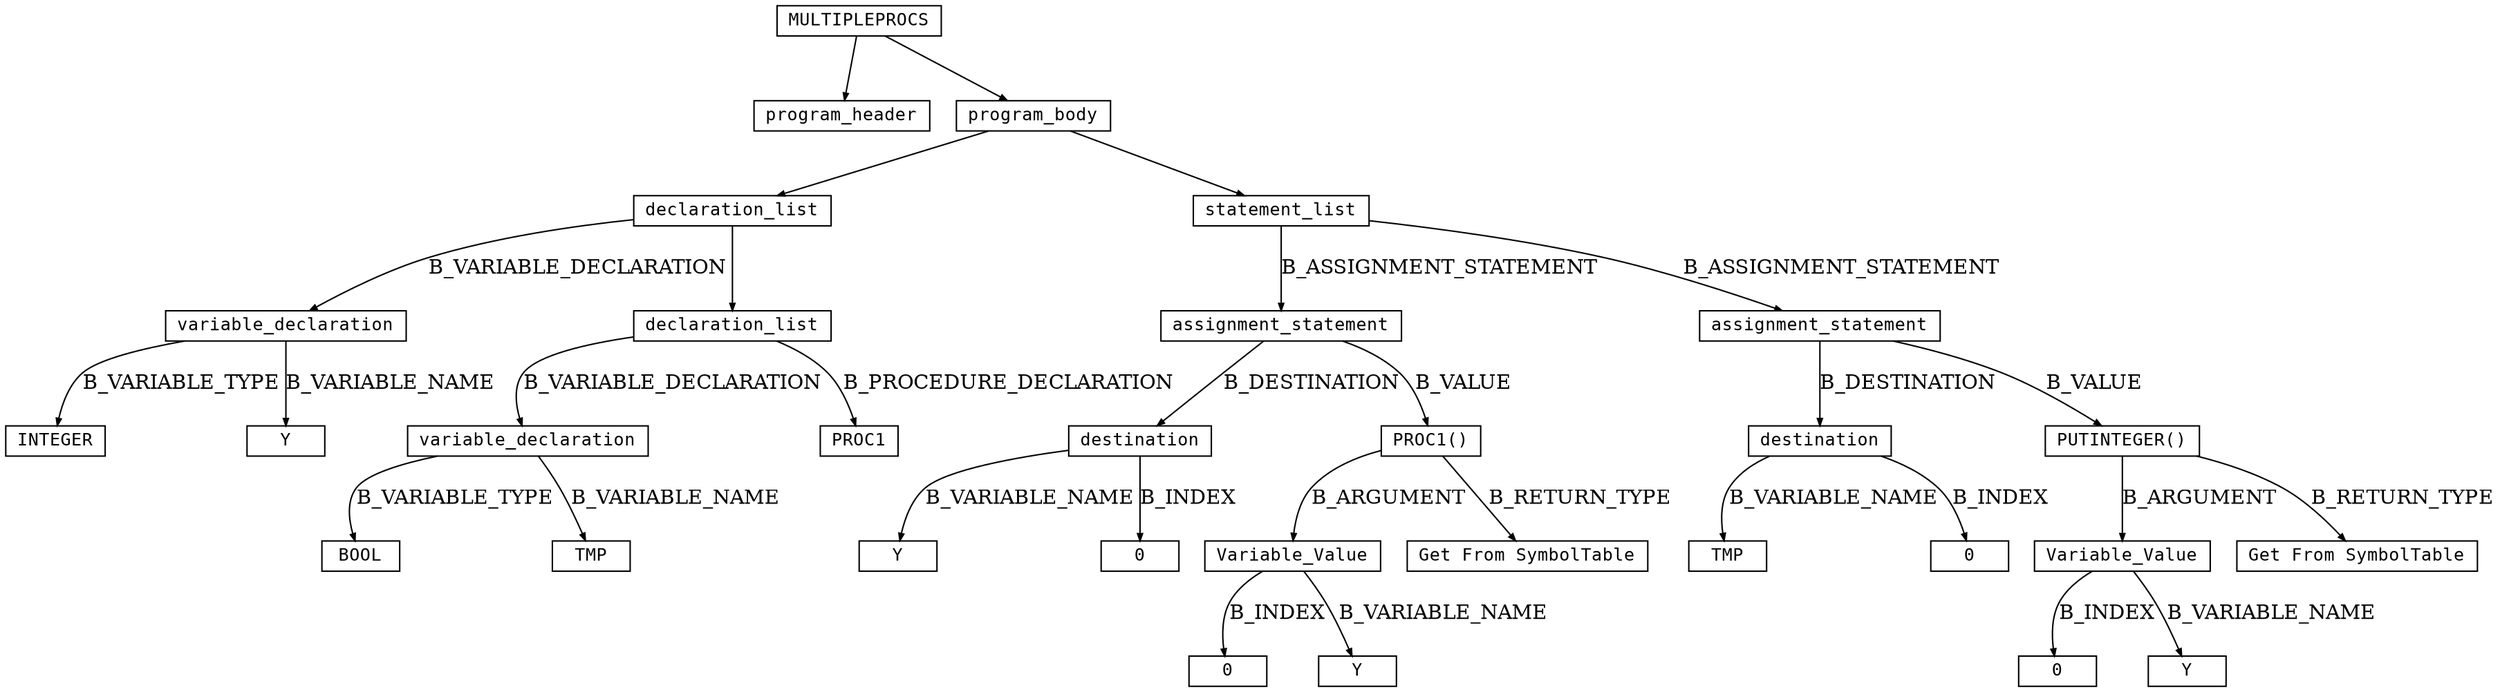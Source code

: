 digraph parsetree {
  node [shape=box, fontsize=12, fontname="Courier", height=.1];
  ranksep=.6;
  edge [arrowsize=.5]
  node1 [label="MULTIPLEPROCS"]
  node2 [label="program_header"]
  node1 -> node2 [ label= "" ];
  node3 [label="program_body"]
  node1 -> node3 [ label= "" ];
  node4 [label="declaration_list"]
  node3 -> node4 [ label= "" ];
  node5 [label="statement_list"]
  node3 -> node5 [ label= "" ];
  node6 [label="variable_declaration"]
  node4 -> node6 [ label= "B_VARIABLE_DECLARATION" ];
  node7 [label="declaration_list"]
  node4 -> node7 [ label= "" ];
  node8 [label="assignment_statement"]
  node5 -> node8 [ label= "B_ASSIGNMENT_STATEMENT" ];
  node9 [label="assignment_statement"]
  node5 -> node9 [ label= "B_ASSIGNMENT_STATEMENT" ];
  node10 [label="INTEGER"]
  node6 -> node10 [ label= "B_VARIABLE_TYPE" ];
  node11 [label="Y"]
  node6 -> node11 [ label= "B_VARIABLE_NAME" ];
  node12 [label="variable_declaration"]
  node7 -> node12 [ label= "B_VARIABLE_DECLARATION" ];
  node13 [label="PROC1"]
  node7 -> node13 [ label= "B_PROCEDURE_DECLARATION" ];
  node14 [label="destination"]
  node8 -> node14 [ label= "B_DESTINATION" ];
  node15 [label="PROC1()"]
  node8 -> node15 [ label= "B_VALUE" ];
  node16 [label="destination"]
  node9 -> node16 [ label= "B_DESTINATION" ];
  node17 [label="PUTINTEGER()"]
  node9 -> node17 [ label= "B_VALUE" ];
  node18 [label="BOOL"]
  node12 -> node18 [ label= "B_VARIABLE_TYPE" ];
  node19 [label="TMP"]
  node12 -> node19 [ label= "B_VARIABLE_NAME" ];
  node20 [label="Y"]
  node14 -> node20 [ label= "B_VARIABLE_NAME" ];
  node21 [label="0"]
  node14 -> node21 [ label= "B_INDEX" ];
  node22 [label="Variable_Value"]
  node15 -> node22 [ label= "B_ARGUMENT" ];
  node23 [label="Get From SymbolTable"]
  node15 -> node23 [ label= "B_RETURN_TYPE" ];
  node24 [label="TMP"]
  node16 -> node24 [ label= "B_VARIABLE_NAME" ];
  node25 [label="0"]
  node16 -> node25 [ label= "B_INDEX" ];
  node26 [label="Variable_Value"]
  node17 -> node26 [ label= "B_ARGUMENT" ];
  node27 [label="Get From SymbolTable"]
  node17 -> node27 [ label= "B_RETURN_TYPE" ];
  node28 [label="0"]
  node22 -> node28 [ label= "B_INDEX" ];
  node29 [label="Y"]
  node22 -> node29 [ label= "B_VARIABLE_NAME" ];
  node30 [label="0"]
  node26 -> node30 [ label= "B_INDEX" ];
  node31 [label="Y"]
  node26 -> node31 [ label= "B_VARIABLE_NAME" ];
}
